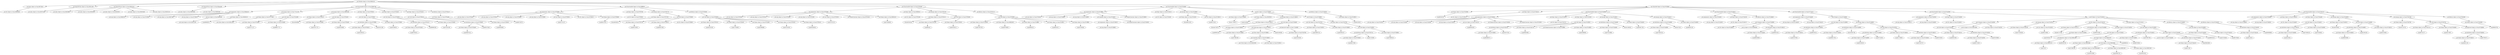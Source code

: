 strict digraph  {
<_ast.Str object at 0xa19663850>;
<_ast.Expr object at 0xa19674f10>;
<_ast.alias object at 0xa196701d0>;
<_ast.ImportFrom object at 0xa1962cc90>;
<_ast.alias object at 0xa19633fd0>;
<_ast.alias object at 0xa19633d10>;
<_ast.alias object at 0xa19633f10>;
<_ast.alias object at 0xa196335d0>;
<_ast.alias object at 0xa19633210>;
<_ast.ImportFrom object at 0xa18d81610>;
<_ast.alias object at 0xa19681890>;
<_ast.alias object at 0xa18d903d0>;
<_ast.ImportFrom object at 0xa18daead0>;
<_ast.arg object at 0xa1968d210>;
<_ast.arg object at 0xa1973f350>;
<_ast.arg object at 0xa19687490>;
<_ast.arg object at 0xa1975fd10>;
<_ast.Load object at 0x10295c1d0>;
<_ast.List object at 0xa18a8ecd0>;
<_ast.Name object at 0xa19606310>;
Load6668022;
<_ast.arguments object at 0xa18d6ab10>;
<_ast.Store object at 0x10295c290>;
<_ast.Name object at 0xa19757e90>;
<_ast.Name object at 0xa197f3d90>;
Load1471127;
<_ast.Name object at 0xa197f3dd0>;
Load8697772;
<_ast.Call object at 0xa197bc990>;
<_ast.Assign object at 0xa1751e150>;
<_ast.Name object at 0xa197f3e10>;
Store3648865;
<_ast.Name object at 0xa197f3e90>;
Load7047170;
<_ast.Name object at 0xa197f3ed0>;
Load3520069;
<_ast.Call object at 0xa197f3e50>;
<_ast.Assign object at 0xa1ddb34d0>;
<_ast.Name object at 0xa197f3d10>;
Load1595015;
<_ast.Attribute object at 0xa197f3f90>;
Load1051246;
<_ast.Name object at 0xa197f3fd0>;
Load5206624;
<_ast.Call object at 0xa197f3f50>;
<_ast.Expr object at 0xa197f3f10>;
<_ast.Name object at 0xa197f3cd0>;
Load8706251;
<_ast.Attribute object at 0xa197f3c10>;
Load9668248;
<_ast.Name object at 0xa197f3b90>;
Load7420109;
<_ast.Call object at 0xa197f3d50>;
<_ast.Expr object at 0xa197f3c90>;
<_ast.Name object at 0xa197f3a90>;
Load5897014;
<_ast.Attribute object at 0xa197f3bd0>;
Load8237040;
<_ast.Name object at 0xa197f3b50>;
Load9300892;
<_ast.Call object at 0xa197f3b10>;
<_ast.Expr object at 0xa197f3c50>;
<_ast.Name object at 0xa197f3ad0>;
Load6576578;
<_ast.Return object at 0xa197f3a10>;
<_ast.FunctionDef object at 0xa18d907d0>;
<_ast.arg object at 0xa197f3a50>;
<_ast.arg object at 0xa197f3910>;
<_ast.arg object at 0xa197f39d0>;
<_ast.arg object at 0xa197f3890>;
<_ast.List object at 0xa197f3950>;
Load2731107;
<_ast.Str object at 0xa197f3810>;
<_ast.Name object at 0xa197f38d0>;
Load6457810;
<_ast.arguments object at 0xa197f3990>;
<_ast.Str object at 0xa197f3850>;
<_ast.Expr object at 0xa197f3790>;
<_ast.Name object at 0xa197f37d0>;
Store9039547;
<_ast.Name object at 0xa197f3750>;
Load9155582;
<_ast.Name object at 0xa197f3610>;
Load8353768;
<_ast.Str object at 0xa197f36d0>;
<_ast.Call object at 0xa197f3690>;
<_ast.Assign object at 0xa197f3710>;
<_ast.Name object at 0xa197f3510>;
Load4225526;
<_ast.Name object at 0xa197f35d0>;
Load1730493;
<_ast.Name object at 0xa197f3490>;
Load2396886;
<_ast.Name object at 0xa197f3550>;
Load1310520;
<_ast.Name object at 0xa197f3410>;
Load5456044;
<_ast.Call object at 0xa197f3650>;
<_ast.Return object at 0xa197f3590>;
<_ast.FunctionDef object at 0xa196ff050>;
<_ast.arg object at 0xa197f3450>;
<_ast.arg object at 0xa197f3310>;
<_ast.arg object at 0xa197f33d0>;
<_ast.arg object at 0xa197f3290>;
<_ast.List object at 0xa197f3350>;
Load7670218;
<_ast.NameConstant object at 0xa197f31d0>;
<_ast.Name object at 0xa1969cb10>;
Load7446565;
<_ast.arguments object at 0xa197f3390>;
<_ast.Str object at 0xa197f32d0>;
<_ast.Expr object at 0xa195f0610>;
<_ast.Name object at 0xa197f3210>;
Store6264444;
<_ast.Name object at 0xa197f3190>;
Load60442;
<_ast.Name object at 0xa197f3050>;
Load4183511;
<_ast.Call object at 0xa197f30d0>;
<_ast.Assign object at 0xa197f3150>;
<_ast.Name object at 0xa197ae0d0>;
Load2793738;
<_ast.Name object at 0xa19680c90>;
Load2978839;
<_ast.Name object at 0xa197eff90>;
Load386316;
<_ast.Name object at 0xa197eff10>;
Load835531;
<_ast.Name object at 0xa197effd0>;
Load1529040;
<_ast.Call object at 0xa197f3090>;
<_ast.Return object at 0xa197f3110>;
<_ast.FunctionDef object at 0xa197f34d0>;
<_ast.arg object at 0xa197efe10>;
<_ast.arg object at 0xa197efed0>;
<_ast.arg object at 0xa197efd90>;
<_ast.arg object at 0xa197efdd0>;
<_ast.arguments object at 0xa197efd10>;
<_ast.NameConstant object at 0xa197efc90>;
<_ast.Lambda object at 0xa197efe50>;
<_ast.NameConstant object at 0xa197efd50>;
<_ast.arguments object at 0xa197eff50>;
<_ast.Str object at 0xa197efcd0>;
<_ast.Expr object at 0xa197efc10>;
<_ast.Name object at 0xa197efc50>;
Store9623202;
<_ast.List object at 0xa197efb10>;
Load9473341;
<_ast.Assign object at 0xa197efb90>;
<_ast.Name object at 0xa197efa90>;
Store1740673;
<_ast.Name object at 0xa1962f550>;
Load1044997;
<_ast.Name object at 0xa197efa10>;
Store4373873;
<_ast.Name object at 0xa197ef950>;
Load9093191;
<_ast.Name object at 0xa197ef8d0>;
Load7399198;
<_ast.USub object at 0x102961950>;
<_ast.Num object at 0xa197ef910>;
<_ast.UnaryOp object at 0xa197ef850>;
<_ast.Slice object at 0xa197ef990>;
<_ast.Subscript object at 0xa197efa50>;
Load2436049;
<_ast.Name object at 0xa197ef7d0>;
Load1055330;
<_ast.keyword object at 0xa17c5e9d0>;
<_ast.Call object at 0xa197efad0>;
<_ast.Assign object at 0xa197efb50>;
<_ast.Name object at 0xa197ef810>;
Load1899716;
<_ast.Name object at 0xa197ef6d0>;
Load5395237;
<_ast.Call object at 0xa197ef750>;
<_ast.Name object at 0xa197ef5d0>;
Load3927639;
<_ast.Attribute object at 0xa197ef710>;
Load2132938;
<_ast.Name object at 0xa197ef690>;
Load7866318;
<_ast.Call object at 0xa197ef650>;
<_ast.Expr object at 0xa197ef790>;
<_ast.If object at 0xa197ef890>;
<_ast.For object at 0xa197efbd0>;
<_ast.Name object at 0xa197ef610>;
Load9429432;
<_ast.Return object at 0xa197ef550>;
<_ast.FunctionDef object at 0xa197efe90>;
<_ast.Name object at 0xa197ef590>;
Load6264252;
<_ast.Str object at 0xa197ef510>;
<_ast.Expr object at 0xa197ef410>;
<_ast.arg object at 0xa197ef310>;
<_ast.arg object at 0xa197ef3d0>;
<_ast.arg object at 0xa197ef290>;
<_ast.arg object at 0xa197ef350>;
<_ast.List object at 0xa197ef210>;
Load6404530;
<_ast.NameConstant object at 0xa197ef2d0>;
<_ast.NameConstant object at 0xa197ef190>;
<_ast.arguments object at 0xa197ef450>;
<_ast.Str object at 0xa197ef110>;
<_ast.Expr object at 0xa197ef250>;
<_ast.Name object at 0xa197ef090>;
Load8496572;
<_ast.Attribute object at 0xa197ef150>;
Load1927016;
<_ast.Name object at 0xa197ed710>;
Load6462882;
<_ast.NameConstant object at 0xa197edf90>;
<_ast.Name object at 0xa197edf50>;
Load2388093;
<_ast.Call object at 0xa197ef050>;
<_ast.Expr object at 0xa197ef1d0>;
<_ast.Name object at 0xa197ede90>;
Load7522886;
<_ast.Attribute object at 0xa197eded0>;
Store2188342;
<_ast.Name object at 0xa197ede50>;
Load5481736;
<_ast.Assign object at 0xa197edf10>;
<_ast.Name object at 0xa197edd90>;
Load7493134;
<_ast.Attribute object at 0xa197eddd0>;
Store47320;
<_ast.Name object at 0xa197edd50>;
Load6403129;
<_ast.Assign object at 0xa197ede10>;
<_ast.FunctionDef object at 0xa197ef390>;
<_ast.arg object at 0xa197edc90>;
<_ast.arguments object at 0xa197edcd0>;
<_ast.Str object at 0xa197edc10>;
<_ast.Expr object at 0xa197edc50>;
<_ast.Str object at 0xa197edb50>;
<_ast.In object at 0x1029690d0>;
<_ast.Name object at 0xa197edad0>;
Load6929008;
<_ast.Attribute object at 0xa197edb10>;
Load6945244;
<_ast.Compare object at 0xa197edb90>;
<_ast.Return object at 0xa197edbd0>;
<_ast.FunctionDef object at 0xa197edd10>;
<_ast.arg object at 0xa197eda50>;
<_ast.arg object at 0xa197eda10>;
<_ast.arguments object at 0xa197eda90>;
<_ast.Name object at 0xa197ed910>;
Load3197802;
<_ast.Attribute object at 0xa197ed950>;
Load8819524;
<_ast.Call object at 0xa197ed990>;
<_ast.Name object at 0xa197ed850>;
Load8091765;
<_ast.Attribute object at 0xa197ed890>;
Store5382708;
<_ast.Name object at 0xa197ed690>;
Load8788192;
<_ast.Attribute object at 0xa197ed6d0>;
Load5741933;
<_ast.Name object at 0xa197ed650>;
Load2179938;
<_ast.Name object at 0xa197ed5d0>;
Load7020757;
<_ast.Attribute object at 0xa197ed610>;
Load9135002;
<_ast.Call object at 0xa197ed790>;
<_ast.Assign object at 0xa197ed8d0>;
<_ast.If object at 0xa197ed9d0>;
<_ast.FunctionDef object at 0xa19770a10>;
<_ast.arg object at 0xa197ed510>;
<_ast.arg object at 0xa197ed4d0>;
<_ast.arguments object at 0xa197ed550>;
<_ast.Str object at 0xa197ed450>;
<_ast.Expr object at 0xa197ed490>;
<_ast.Name object at 0xa197ed310>;
Load6361065;
<_ast.Name object at 0xa197ed290>;
Load9270195;
<_ast.Attribute object at 0xa197ed2d0>;
Load3235999;
<_ast.Call object at 0xa197ed350>;
<_ast.Gt object at 0x102961d90>;
<_ast.Num object at 0xa197ed250>;
<_ast.Compare object at 0xa197ed3d0>;
<_ast.Name object at 0xa197ed1d0>;
Store7258209;
<_ast.List object at 0xa197ed190>;
Load6222690;
<_ast.Assign object at 0xa197ed210>;
<_ast.Name object at 0xa197ed110>;
Store9173766;
<_ast.Name object at 0xa197ed090>;
Load163522;
<_ast.Attribute object at 0xa197ed0d0>;
Load9331656;
<_ast.Name object at 0xa19692510>;
Load7242;
<_ast.Attribute object at 0xa19692c90>;
Load6506758;
<_ast.Name object at 0xa196928d0>;
Load7366198;
<_ast.Name object at 0xa19692bd0>;
Load4818366;
<_ast.Name object at 0xa19692cd0>;
Load1663753;
<_ast.Name object at 0xa196922d0>;
Load4953043;
<_ast.Call object at 0xa196929d0>;
<_ast.Tuple object at 0xa19692550>;
Load699014;
<_ast.Call object at 0xa19750050>;
<_ast.Expr object at 0xa197ed050>;
<_ast.For object at 0xa197ed150>;
<_ast.Name object at 0xa197ebfd0>;
Load6679634;
<_ast.Attribute object at 0xa197ebf10>;
Load7883796;
<_ast.Str object at 0xa197ebe90>;
<_ast.Name object at 0xa197ebe10>;
Load67163;
<_ast.Attribute object at 0xa197ebe50>;
Load3965090;
<_ast.Tuple object at 0xa197ebed0>;
Load9602610;
<_ast.Call object at 0xa197ebf50>;
<_ast.Expr object at 0xa19723310>;
<_ast.Name object at 0xa197ebd50>;
Load1324648;
<_ast.Name object at 0xa197ebd10>;
Load6476465;
<_ast.Call object at 0xa197ebd90>;
<_ast.Return object at 0xa197ebdd0>;
<_ast.Name object at 0xa197ebc50>;
Load514025;
<_ast.Attribute object at 0xa197ebc90>;
Load9498989;
<_ast.Return object at 0xa197ebcd0>;
<_ast.If object at 0xa197ed410>;
<_ast.FunctionDef object at 0xa197ed590>;
<_ast.arg object at 0xa197ebb90>;
<_ast.arg object at 0xa197ebb50>;
<_ast.arguments object at 0xa197ebbd0>;
<_ast.Str object at 0xa197ebad0>;
<_ast.Expr object at 0xa197ebb10>;
<_ast.Name object at 0xa197eb9d0>;
Load441954;
<_ast.Attribute object at 0xa197eba10>;
Load7286220;
<_ast.Name object at 0xa197eb990>;
Load7029843;
<_ast.Call object at 0xa197eba50>;
<_ast.Expr object at 0xa197eba90>;
<_ast.Name object at 0xa197eb910>;
Store9250942;
<_ast.Name object at 0xa197eb850>;
Load8605808;
<_ast.Attribute object at 0xa197eb890>;
Load2239159;
<_ast.Name object at 0xa197eb810>;
Load4216395;
<_ast.Call object at 0xa197eb8d0>;
<_ast.Assign object at 0xa197eb950>;
<_ast.Name object at 0xa197eb790>;
Store3119732;
<_ast.Name object at 0xa197eb710>;
Load9752277;
<_ast.Name object at 0xa197eb6d0>;
Load4327687;
<_ast.Name object at 0xa197eb610>;
Load4651181;
<_ast.Attribute object at 0xa197eb650>;
Load3790571;
<_ast.keyword object at 0xa197eb690>;
<_ast.Call object at 0xa197eb750>;
<_ast.Assign object at 0xa197eb7d0>;
<_ast.Name object at 0xa197eb590>;
Load8080794;
<_ast.Return object at 0xa197eb5d0>;
<_ast.FunctionDef object at 0xa197ebc10>;
<_ast.ClassDef object at 0xa197ef490>;
<_ast.Module object at 0xa18d8cb10>;
<_ast.Expr object at 0xa19674f10> -> <_ast.Str object at 0xa19663850>;
<_ast.ImportFrom object at 0xa1962cc90> -> <_ast.alias object at 0xa196701d0>;
<_ast.ImportFrom object at 0xa18d81610> -> <_ast.alias object at 0xa19633fd0>;
<_ast.ImportFrom object at 0xa18d81610> -> <_ast.alias object at 0xa19633d10>;
<_ast.ImportFrom object at 0xa18d81610> -> <_ast.alias object at 0xa19633f10>;
<_ast.ImportFrom object at 0xa18d81610> -> <_ast.alias object at 0xa196335d0>;
<_ast.ImportFrom object at 0xa18d81610> -> <_ast.alias object at 0xa19633210>;
<_ast.ImportFrom object at 0xa18daead0> -> <_ast.alias object at 0xa19681890>;
<_ast.ImportFrom object at 0xa18daead0> -> <_ast.alias object at 0xa18d903d0>;
<_ast.List object at 0xa18a8ecd0> -> <_ast.Load object at 0x10295c1d0>;
<_ast.Name object at 0xa19606310> -> Load6668022;
<_ast.arguments object at 0xa18d6ab10> -> <_ast.arg object at 0xa1968d210>;
<_ast.arguments object at 0xa18d6ab10> -> <_ast.arg object at 0xa1973f350>;
<_ast.arguments object at 0xa18d6ab10> -> <_ast.arg object at 0xa19687490>;
<_ast.arguments object at 0xa18d6ab10> -> <_ast.arg object at 0xa1975fd10>;
<_ast.arguments object at 0xa18d6ab10> -> <_ast.List object at 0xa18a8ecd0>;
<_ast.arguments object at 0xa18d6ab10> -> <_ast.Name object at 0xa19606310>;
<_ast.Name object at 0xa19757e90> -> <_ast.Store object at 0x10295c290>;
<_ast.Name object at 0xa197f3d90> -> Load1471127;
<_ast.Name object at 0xa197f3dd0> -> Load8697772;
<_ast.Call object at 0xa197bc990> -> <_ast.Name object at 0xa197f3d90>;
<_ast.Call object at 0xa197bc990> -> <_ast.Name object at 0xa197f3dd0>;
<_ast.Assign object at 0xa1751e150> -> <_ast.Name object at 0xa19757e90>;
<_ast.Assign object at 0xa1751e150> -> <_ast.Call object at 0xa197bc990>;
<_ast.Name object at 0xa197f3e10> -> Store3648865;
<_ast.Name object at 0xa197f3e90> -> Load7047170;
<_ast.Name object at 0xa197f3ed0> -> Load3520069;
<_ast.Call object at 0xa197f3e50> -> <_ast.Name object at 0xa197f3e90>;
<_ast.Call object at 0xa197f3e50> -> <_ast.Name object at 0xa197f3ed0>;
<_ast.Assign object at 0xa1ddb34d0> -> <_ast.Name object at 0xa197f3e10>;
<_ast.Assign object at 0xa1ddb34d0> -> <_ast.Call object at 0xa197f3e50>;
<_ast.Name object at 0xa197f3d10> -> Load1595015;
<_ast.Attribute object at 0xa197f3f90> -> <_ast.Name object at 0xa197f3d10>;
<_ast.Attribute object at 0xa197f3f90> -> Load1051246;
<_ast.Name object at 0xa197f3fd0> -> Load5206624;
<_ast.Call object at 0xa197f3f50> -> <_ast.Attribute object at 0xa197f3f90>;
<_ast.Call object at 0xa197f3f50> -> <_ast.Name object at 0xa197f3fd0>;
<_ast.Expr object at 0xa197f3f10> -> <_ast.Call object at 0xa197f3f50>;
<_ast.Name object at 0xa197f3cd0> -> Load8706251;
<_ast.Attribute object at 0xa197f3c10> -> <_ast.Name object at 0xa197f3cd0>;
<_ast.Attribute object at 0xa197f3c10> -> Load9668248;
<_ast.Name object at 0xa197f3b90> -> Load7420109;
<_ast.Call object at 0xa197f3d50> -> <_ast.Attribute object at 0xa197f3c10>;
<_ast.Call object at 0xa197f3d50> -> <_ast.Name object at 0xa197f3b90>;
<_ast.Expr object at 0xa197f3c90> -> <_ast.Call object at 0xa197f3d50>;
<_ast.Name object at 0xa197f3a90> -> Load5897014;
<_ast.Attribute object at 0xa197f3bd0> -> <_ast.Name object at 0xa197f3a90>;
<_ast.Attribute object at 0xa197f3bd0> -> Load8237040;
<_ast.Name object at 0xa197f3b50> -> Load9300892;
<_ast.Call object at 0xa197f3b10> -> <_ast.Attribute object at 0xa197f3bd0>;
<_ast.Call object at 0xa197f3b10> -> <_ast.Name object at 0xa197f3b50>;
<_ast.Expr object at 0xa197f3c50> -> <_ast.Call object at 0xa197f3b10>;
<_ast.Name object at 0xa197f3ad0> -> Load6576578;
<_ast.Return object at 0xa197f3a10> -> <_ast.Name object at 0xa197f3ad0>;
<_ast.FunctionDef object at 0xa18d907d0> -> <_ast.arguments object at 0xa18d6ab10>;
<_ast.FunctionDef object at 0xa18d907d0> -> <_ast.Assign object at 0xa1751e150>;
<_ast.FunctionDef object at 0xa18d907d0> -> <_ast.Assign object at 0xa1ddb34d0>;
<_ast.FunctionDef object at 0xa18d907d0> -> <_ast.Expr object at 0xa197f3f10>;
<_ast.FunctionDef object at 0xa18d907d0> -> <_ast.Expr object at 0xa197f3c90>;
<_ast.FunctionDef object at 0xa18d907d0> -> <_ast.Expr object at 0xa197f3c50>;
<_ast.FunctionDef object at 0xa18d907d0> -> <_ast.Return object at 0xa197f3a10>;
<_ast.List object at 0xa197f3950> -> Load2731107;
<_ast.Name object at 0xa197f38d0> -> Load6457810;
<_ast.arguments object at 0xa197f3990> -> <_ast.arg object at 0xa197f3a50>;
<_ast.arguments object at 0xa197f3990> -> <_ast.arg object at 0xa197f3910>;
<_ast.arguments object at 0xa197f3990> -> <_ast.arg object at 0xa197f39d0>;
<_ast.arguments object at 0xa197f3990> -> <_ast.arg object at 0xa197f3890>;
<_ast.arguments object at 0xa197f3990> -> <_ast.List object at 0xa197f3950>;
<_ast.arguments object at 0xa197f3990> -> <_ast.Str object at 0xa197f3810>;
<_ast.arguments object at 0xa197f3990> -> <_ast.Name object at 0xa197f38d0>;
<_ast.Expr object at 0xa197f3790> -> <_ast.Str object at 0xa197f3850>;
<_ast.Name object at 0xa197f37d0> -> Store9039547;
<_ast.Name object at 0xa197f3750> -> Load9155582;
<_ast.Name object at 0xa197f3610> -> Load8353768;
<_ast.Call object at 0xa197f3690> -> <_ast.Name object at 0xa197f3750>;
<_ast.Call object at 0xa197f3690> -> <_ast.Name object at 0xa197f3610>;
<_ast.Call object at 0xa197f3690> -> <_ast.Str object at 0xa197f36d0>;
<_ast.Assign object at 0xa197f3710> -> <_ast.Name object at 0xa197f37d0>;
<_ast.Assign object at 0xa197f3710> -> <_ast.Call object at 0xa197f3690>;
<_ast.Name object at 0xa197f3510> -> Load4225526;
<_ast.Name object at 0xa197f35d0> -> Load1730493;
<_ast.Name object at 0xa197f3490> -> Load2396886;
<_ast.Name object at 0xa197f3550> -> Load1310520;
<_ast.Name object at 0xa197f3410> -> Load5456044;
<_ast.Call object at 0xa197f3650> -> <_ast.Name object at 0xa197f3510>;
<_ast.Call object at 0xa197f3650> -> <_ast.Name object at 0xa197f35d0>;
<_ast.Call object at 0xa197f3650> -> <_ast.Name object at 0xa197f3490>;
<_ast.Call object at 0xa197f3650> -> <_ast.Name object at 0xa197f3550>;
<_ast.Call object at 0xa197f3650> -> <_ast.Name object at 0xa197f3410>;
<_ast.Return object at 0xa197f3590> -> <_ast.Call object at 0xa197f3650>;
<_ast.FunctionDef object at 0xa196ff050> -> <_ast.arguments object at 0xa197f3990>;
<_ast.FunctionDef object at 0xa196ff050> -> <_ast.Expr object at 0xa197f3790>;
<_ast.FunctionDef object at 0xa196ff050> -> <_ast.Assign object at 0xa197f3710>;
<_ast.FunctionDef object at 0xa196ff050> -> <_ast.Return object at 0xa197f3590>;
<_ast.List object at 0xa197f3350> -> Load7670218;
<_ast.Name object at 0xa1969cb10> -> Load7446565;
<_ast.arguments object at 0xa197f3390> -> <_ast.arg object at 0xa197f3450>;
<_ast.arguments object at 0xa197f3390> -> <_ast.arg object at 0xa197f3310>;
<_ast.arguments object at 0xa197f3390> -> <_ast.arg object at 0xa197f33d0>;
<_ast.arguments object at 0xa197f3390> -> <_ast.arg object at 0xa197f3290>;
<_ast.arguments object at 0xa197f3390> -> <_ast.List object at 0xa197f3350>;
<_ast.arguments object at 0xa197f3390> -> <_ast.NameConstant object at 0xa197f31d0>;
<_ast.arguments object at 0xa197f3390> -> <_ast.Name object at 0xa1969cb10>;
<_ast.Expr object at 0xa195f0610> -> <_ast.Str object at 0xa197f32d0>;
<_ast.Name object at 0xa197f3210> -> Store6264444;
<_ast.Name object at 0xa197f3190> -> Load60442;
<_ast.Name object at 0xa197f3050> -> Load4183511;
<_ast.Call object at 0xa197f30d0> -> <_ast.Name object at 0xa197f3190>;
<_ast.Call object at 0xa197f30d0> -> <_ast.Name object at 0xa197f3050>;
<_ast.Assign object at 0xa197f3150> -> <_ast.Name object at 0xa197f3210>;
<_ast.Assign object at 0xa197f3150> -> <_ast.Call object at 0xa197f30d0>;
<_ast.Name object at 0xa197ae0d0> -> Load2793738;
<_ast.Name object at 0xa19680c90> -> Load2978839;
<_ast.Name object at 0xa197eff90> -> Load386316;
<_ast.Name object at 0xa197eff10> -> Load835531;
<_ast.Name object at 0xa197effd0> -> Load1529040;
<_ast.Call object at 0xa197f3090> -> <_ast.Name object at 0xa197ae0d0>;
<_ast.Call object at 0xa197f3090> -> <_ast.Name object at 0xa19680c90>;
<_ast.Call object at 0xa197f3090> -> <_ast.Name object at 0xa197eff90>;
<_ast.Call object at 0xa197f3090> -> <_ast.Name object at 0xa197eff10>;
<_ast.Call object at 0xa197f3090> -> <_ast.Name object at 0xa197effd0>;
<_ast.Return object at 0xa197f3110> -> <_ast.Call object at 0xa197f3090>;
<_ast.FunctionDef object at 0xa197f34d0> -> <_ast.arguments object at 0xa197f3390>;
<_ast.FunctionDef object at 0xa197f34d0> -> <_ast.Expr object at 0xa195f0610>;
<_ast.FunctionDef object at 0xa197f34d0> -> <_ast.Assign object at 0xa197f3150>;
<_ast.FunctionDef object at 0xa197f34d0> -> <_ast.Return object at 0xa197f3110>;
<_ast.arguments object at 0xa197efd10> -> <_ast.arg object at 0xa197efdd0>;
<_ast.Lambda object at 0xa197efe50> -> <_ast.arguments object at 0xa197efd10>;
<_ast.Lambda object at 0xa197efe50> -> <_ast.NameConstant object at 0xa197efc90>;
<_ast.arguments object at 0xa197eff50> -> <_ast.arg object at 0xa197efe10>;
<_ast.arguments object at 0xa197eff50> -> <_ast.arg object at 0xa197efed0>;
<_ast.arguments object at 0xa197eff50> -> <_ast.arg object at 0xa197efd90>;
<_ast.arguments object at 0xa197eff50> -> <_ast.Lambda object at 0xa197efe50>;
<_ast.arguments object at 0xa197eff50> -> <_ast.NameConstant object at 0xa197efd50>;
<_ast.Expr object at 0xa197efc10> -> <_ast.Str object at 0xa197efcd0>;
<_ast.Name object at 0xa197efc50> -> Store9623202;
<_ast.List object at 0xa197efb10> -> Load9473341;
<_ast.Assign object at 0xa197efb90> -> <_ast.Name object at 0xa197efc50>;
<_ast.Assign object at 0xa197efb90> -> <_ast.List object at 0xa197efb10>;
<_ast.Name object at 0xa197efa90> -> Store1740673;
<_ast.Name object at 0xa1962f550> -> Load1044997;
<_ast.Name object at 0xa197efa10> -> Store4373873;
<_ast.Name object at 0xa197ef950> -> Load9093191;
<_ast.Name object at 0xa197ef8d0> -> Load7399198;
<_ast.UnaryOp object at 0xa197ef850> -> <_ast.USub object at 0x102961950>;
<_ast.UnaryOp object at 0xa197ef850> -> <_ast.Num object at 0xa197ef910>;
<_ast.Slice object at 0xa197ef990> -> <_ast.UnaryOp object at 0xa197ef850>;
<_ast.Subscript object at 0xa197efa50> -> <_ast.Name object at 0xa197ef8d0>;
<_ast.Subscript object at 0xa197efa50> -> <_ast.Slice object at 0xa197ef990>;
<_ast.Subscript object at 0xa197efa50> -> Load2436049;
<_ast.Name object at 0xa197ef7d0> -> Load1055330;
<_ast.keyword object at 0xa17c5e9d0> -> <_ast.Name object at 0xa197ef7d0>;
<_ast.Call object at 0xa197efad0> -> <_ast.Name object at 0xa197ef950>;
<_ast.Call object at 0xa197efad0> -> <_ast.Subscript object at 0xa197efa50>;
<_ast.Call object at 0xa197efad0> -> <_ast.keyword object at 0xa17c5e9d0>;
<_ast.Assign object at 0xa197efb50> -> <_ast.Name object at 0xa197efa10>;
<_ast.Assign object at 0xa197efb50> -> <_ast.Call object at 0xa197efad0>;
<_ast.Name object at 0xa197ef810> -> Load1899716;
<_ast.Name object at 0xa197ef6d0> -> Load5395237;
<_ast.Call object at 0xa197ef750> -> <_ast.Name object at 0xa197ef810>;
<_ast.Call object at 0xa197ef750> -> <_ast.Name object at 0xa197ef6d0>;
<_ast.Name object at 0xa197ef5d0> -> Load3927639;
<_ast.Attribute object at 0xa197ef710> -> <_ast.Name object at 0xa197ef5d0>;
<_ast.Attribute object at 0xa197ef710> -> Load2132938;
<_ast.Name object at 0xa197ef690> -> Load7866318;
<_ast.Call object at 0xa197ef650> -> <_ast.Attribute object at 0xa197ef710>;
<_ast.Call object at 0xa197ef650> -> <_ast.Name object at 0xa197ef690>;
<_ast.Expr object at 0xa197ef790> -> <_ast.Call object at 0xa197ef650>;
<_ast.If object at 0xa197ef890> -> <_ast.Call object at 0xa197ef750>;
<_ast.If object at 0xa197ef890> -> <_ast.Expr object at 0xa197ef790>;
<_ast.For object at 0xa197efbd0> -> <_ast.Name object at 0xa197efa90>;
<_ast.For object at 0xa197efbd0> -> <_ast.Name object at 0xa1962f550>;
<_ast.For object at 0xa197efbd0> -> <_ast.Assign object at 0xa197efb50>;
<_ast.For object at 0xa197efbd0> -> <_ast.If object at 0xa197ef890>;
<_ast.Name object at 0xa197ef610> -> Load9429432;
<_ast.Return object at 0xa197ef550> -> <_ast.Name object at 0xa197ef610>;
<_ast.FunctionDef object at 0xa197efe90> -> <_ast.arguments object at 0xa197eff50>;
<_ast.FunctionDef object at 0xa197efe90> -> <_ast.Expr object at 0xa197efc10>;
<_ast.FunctionDef object at 0xa197efe90> -> <_ast.Assign object at 0xa197efb90>;
<_ast.FunctionDef object at 0xa197efe90> -> <_ast.For object at 0xa197efbd0>;
<_ast.FunctionDef object at 0xa197efe90> -> <_ast.Return object at 0xa197ef550>;
<_ast.Name object at 0xa197ef590> -> Load6264252;
<_ast.Expr object at 0xa197ef410> -> <_ast.Str object at 0xa197ef510>;
<_ast.List object at 0xa197ef210> -> Load6404530;
<_ast.arguments object at 0xa197ef450> -> <_ast.arg object at 0xa197ef310>;
<_ast.arguments object at 0xa197ef450> -> <_ast.arg object at 0xa197ef3d0>;
<_ast.arguments object at 0xa197ef450> -> <_ast.arg object at 0xa197ef290>;
<_ast.arguments object at 0xa197ef450> -> <_ast.arg object at 0xa197ef350>;
<_ast.arguments object at 0xa197ef450> -> <_ast.List object at 0xa197ef210>;
<_ast.arguments object at 0xa197ef450> -> <_ast.NameConstant object at 0xa197ef2d0>;
<_ast.arguments object at 0xa197ef450> -> <_ast.NameConstant object at 0xa197ef190>;
<_ast.Expr object at 0xa197ef250> -> <_ast.Str object at 0xa197ef110>;
<_ast.Name object at 0xa197ef090> -> Load8496572;
<_ast.Attribute object at 0xa197ef150> -> <_ast.Name object at 0xa197ef090>;
<_ast.Attribute object at 0xa197ef150> -> Load1927016;
<_ast.Name object at 0xa197ed710> -> Load6462882;
<_ast.Name object at 0xa197edf50> -> Load2388093;
<_ast.Call object at 0xa197ef050> -> <_ast.Attribute object at 0xa197ef150>;
<_ast.Call object at 0xa197ef050> -> <_ast.Name object at 0xa197ed710>;
<_ast.Call object at 0xa197ef050> -> <_ast.NameConstant object at 0xa197edf90>;
<_ast.Call object at 0xa197ef050> -> <_ast.Name object at 0xa197edf50>;
<_ast.Expr object at 0xa197ef1d0> -> <_ast.Call object at 0xa197ef050>;
<_ast.Name object at 0xa197ede90> -> Load7522886;
<_ast.Attribute object at 0xa197eded0> -> <_ast.Name object at 0xa197ede90>;
<_ast.Attribute object at 0xa197eded0> -> Store2188342;
<_ast.Name object at 0xa197ede50> -> Load5481736;
<_ast.Assign object at 0xa197edf10> -> <_ast.Attribute object at 0xa197eded0>;
<_ast.Assign object at 0xa197edf10> -> <_ast.Name object at 0xa197ede50>;
<_ast.Name object at 0xa197edd90> -> Load7493134;
<_ast.Attribute object at 0xa197eddd0> -> <_ast.Name object at 0xa197edd90>;
<_ast.Attribute object at 0xa197eddd0> -> Store47320;
<_ast.Name object at 0xa197edd50> -> Load6403129;
<_ast.Assign object at 0xa197ede10> -> <_ast.Attribute object at 0xa197eddd0>;
<_ast.Assign object at 0xa197ede10> -> <_ast.Name object at 0xa197edd50>;
<_ast.FunctionDef object at 0xa197ef390> -> <_ast.arguments object at 0xa197ef450>;
<_ast.FunctionDef object at 0xa197ef390> -> <_ast.Expr object at 0xa197ef250>;
<_ast.FunctionDef object at 0xa197ef390> -> <_ast.Expr object at 0xa197ef1d0>;
<_ast.FunctionDef object at 0xa197ef390> -> <_ast.Assign object at 0xa197edf10>;
<_ast.FunctionDef object at 0xa197ef390> -> <_ast.Assign object at 0xa197ede10>;
<_ast.arguments object at 0xa197edcd0> -> <_ast.arg object at 0xa197edc90>;
<_ast.Expr object at 0xa197edc50> -> <_ast.Str object at 0xa197edc10>;
<_ast.Name object at 0xa197edad0> -> Load6929008;
<_ast.Attribute object at 0xa197edb10> -> <_ast.Name object at 0xa197edad0>;
<_ast.Attribute object at 0xa197edb10> -> Load6945244;
<_ast.Compare object at 0xa197edb90> -> <_ast.Str object at 0xa197edb50>;
<_ast.Compare object at 0xa197edb90> -> <_ast.In object at 0x1029690d0>;
<_ast.Compare object at 0xa197edb90> -> <_ast.Attribute object at 0xa197edb10>;
<_ast.Return object at 0xa197edbd0> -> <_ast.Compare object at 0xa197edb90>;
<_ast.FunctionDef object at 0xa197edd10> -> <_ast.arguments object at 0xa197edcd0>;
<_ast.FunctionDef object at 0xa197edd10> -> <_ast.Expr object at 0xa197edc50>;
<_ast.FunctionDef object at 0xa197edd10> -> <_ast.Return object at 0xa197edbd0>;
<_ast.arguments object at 0xa197eda90> -> <_ast.arg object at 0xa197eda50>;
<_ast.arguments object at 0xa197eda90> -> <_ast.arg object at 0xa197eda10>;
<_ast.Name object at 0xa197ed910> -> Load3197802;
<_ast.Attribute object at 0xa197ed950> -> <_ast.Name object at 0xa197ed910>;
<_ast.Attribute object at 0xa197ed950> -> Load8819524;
<_ast.Call object at 0xa197ed990> -> <_ast.Attribute object at 0xa197ed950>;
<_ast.Name object at 0xa197ed850> -> Load8091765;
<_ast.Attribute object at 0xa197ed890> -> <_ast.Name object at 0xa197ed850>;
<_ast.Attribute object at 0xa197ed890> -> Store5382708;
<_ast.Name object at 0xa197ed690> -> Load8788192;
<_ast.Attribute object at 0xa197ed6d0> -> <_ast.Name object at 0xa197ed690>;
<_ast.Attribute object at 0xa197ed6d0> -> Load5741933;
<_ast.Name object at 0xa197ed650> -> Load2179938;
<_ast.Name object at 0xa197ed5d0> -> Load7020757;
<_ast.Attribute object at 0xa197ed610> -> <_ast.Name object at 0xa197ed5d0>;
<_ast.Attribute object at 0xa197ed610> -> Load9135002;
<_ast.Call object at 0xa197ed790> -> <_ast.Attribute object at 0xa197ed6d0>;
<_ast.Call object at 0xa197ed790> -> <_ast.Name object at 0xa197ed650>;
<_ast.Call object at 0xa197ed790> -> <_ast.Attribute object at 0xa197ed610>;
<_ast.Assign object at 0xa197ed8d0> -> <_ast.Attribute object at 0xa197ed890>;
<_ast.Assign object at 0xa197ed8d0> -> <_ast.Call object at 0xa197ed790>;
<_ast.If object at 0xa197ed9d0> -> <_ast.Call object at 0xa197ed990>;
<_ast.If object at 0xa197ed9d0> -> <_ast.Assign object at 0xa197ed8d0>;
<_ast.FunctionDef object at 0xa19770a10> -> <_ast.arguments object at 0xa197eda90>;
<_ast.FunctionDef object at 0xa19770a10> -> <_ast.If object at 0xa197ed9d0>;
<_ast.arguments object at 0xa197ed550> -> <_ast.arg object at 0xa197ed510>;
<_ast.arguments object at 0xa197ed550> -> <_ast.arg object at 0xa197ed4d0>;
<_ast.Expr object at 0xa197ed490> -> <_ast.Str object at 0xa197ed450>;
<_ast.Name object at 0xa197ed310> -> Load6361065;
<_ast.Name object at 0xa197ed290> -> Load9270195;
<_ast.Attribute object at 0xa197ed2d0> -> <_ast.Name object at 0xa197ed290>;
<_ast.Attribute object at 0xa197ed2d0> -> Load3235999;
<_ast.Call object at 0xa197ed350> -> <_ast.Name object at 0xa197ed310>;
<_ast.Call object at 0xa197ed350> -> <_ast.Attribute object at 0xa197ed2d0>;
<_ast.Compare object at 0xa197ed3d0> -> <_ast.Call object at 0xa197ed350>;
<_ast.Compare object at 0xa197ed3d0> -> <_ast.Gt object at 0x102961d90>;
<_ast.Compare object at 0xa197ed3d0> -> <_ast.Num object at 0xa197ed250>;
<_ast.Name object at 0xa197ed1d0> -> Store7258209;
<_ast.List object at 0xa197ed190> -> Load6222690;
<_ast.Assign object at 0xa197ed210> -> <_ast.Name object at 0xa197ed1d0>;
<_ast.Assign object at 0xa197ed210> -> <_ast.List object at 0xa197ed190>;
<_ast.Name object at 0xa197ed110> -> Store9173766;
<_ast.Name object at 0xa197ed090> -> Load163522;
<_ast.Attribute object at 0xa197ed0d0> -> <_ast.Name object at 0xa197ed090>;
<_ast.Attribute object at 0xa197ed0d0> -> Load9331656;
<_ast.Name object at 0xa19692510> -> Load7242;
<_ast.Attribute object at 0xa19692c90> -> <_ast.Name object at 0xa19692510>;
<_ast.Attribute object at 0xa19692c90> -> Load6506758;
<_ast.Name object at 0xa196928d0> -> Load7366198;
<_ast.Name object at 0xa19692bd0> -> Load4818366;
<_ast.Name object at 0xa19692cd0> -> Load1663753;
<_ast.Name object at 0xa196922d0> -> Load4953043;
<_ast.Call object at 0xa196929d0> -> <_ast.Name object at 0xa19692bd0>;
<_ast.Call object at 0xa196929d0> -> <_ast.Name object at 0xa19692cd0>;
<_ast.Call object at 0xa196929d0> -> <_ast.Name object at 0xa196922d0>;
<_ast.Tuple object at 0xa19692550> -> <_ast.Name object at 0xa196928d0>;
<_ast.Tuple object at 0xa19692550> -> <_ast.Call object at 0xa196929d0>;
<_ast.Tuple object at 0xa19692550> -> Load699014;
<_ast.Call object at 0xa19750050> -> <_ast.Attribute object at 0xa19692c90>;
<_ast.Call object at 0xa19750050> -> <_ast.Tuple object at 0xa19692550>;
<_ast.Expr object at 0xa197ed050> -> <_ast.Call object at 0xa19750050>;
<_ast.For object at 0xa197ed150> -> <_ast.Name object at 0xa197ed110>;
<_ast.For object at 0xa197ed150> -> <_ast.Attribute object at 0xa197ed0d0>;
<_ast.For object at 0xa197ed150> -> <_ast.Expr object at 0xa197ed050>;
<_ast.Name object at 0xa197ebfd0> -> Load6679634;
<_ast.Attribute object at 0xa197ebf10> -> <_ast.Name object at 0xa197ebfd0>;
<_ast.Attribute object at 0xa197ebf10> -> Load7883796;
<_ast.Name object at 0xa197ebe10> -> Load67163;
<_ast.Attribute object at 0xa197ebe50> -> <_ast.Name object at 0xa197ebe10>;
<_ast.Attribute object at 0xa197ebe50> -> Load3965090;
<_ast.Tuple object at 0xa197ebed0> -> <_ast.Str object at 0xa197ebe90>;
<_ast.Tuple object at 0xa197ebed0> -> <_ast.Attribute object at 0xa197ebe50>;
<_ast.Tuple object at 0xa197ebed0> -> Load9602610;
<_ast.Call object at 0xa197ebf50> -> <_ast.Attribute object at 0xa197ebf10>;
<_ast.Call object at 0xa197ebf50> -> <_ast.Tuple object at 0xa197ebed0>;
<_ast.Expr object at 0xa19723310> -> <_ast.Call object at 0xa197ebf50>;
<_ast.Name object at 0xa197ebd50> -> Load1324648;
<_ast.Name object at 0xa197ebd10> -> Load6476465;
<_ast.Call object at 0xa197ebd90> -> <_ast.Name object at 0xa197ebd50>;
<_ast.Call object at 0xa197ebd90> -> <_ast.Name object at 0xa197ebd10>;
<_ast.Return object at 0xa197ebdd0> -> <_ast.Call object at 0xa197ebd90>;
<_ast.Name object at 0xa197ebc50> -> Load514025;
<_ast.Attribute object at 0xa197ebc90> -> <_ast.Name object at 0xa197ebc50>;
<_ast.Attribute object at 0xa197ebc90> -> Load9498989;
<_ast.Return object at 0xa197ebcd0> -> <_ast.Attribute object at 0xa197ebc90>;
<_ast.If object at 0xa197ed410> -> <_ast.Compare object at 0xa197ed3d0>;
<_ast.If object at 0xa197ed410> -> <_ast.Assign object at 0xa197ed210>;
<_ast.If object at 0xa197ed410> -> <_ast.For object at 0xa197ed150>;
<_ast.If object at 0xa197ed410> -> <_ast.Expr object at 0xa19723310>;
<_ast.If object at 0xa197ed410> -> <_ast.Return object at 0xa197ebdd0>;
<_ast.If object at 0xa197ed410> -> <_ast.Return object at 0xa197ebcd0>;
<_ast.FunctionDef object at 0xa197ed590> -> <_ast.arguments object at 0xa197ed550>;
<_ast.FunctionDef object at 0xa197ed590> -> <_ast.Expr object at 0xa197ed490>;
<_ast.FunctionDef object at 0xa197ed590> -> <_ast.If object at 0xa197ed410>;
<_ast.arguments object at 0xa197ebbd0> -> <_ast.arg object at 0xa197ebb90>;
<_ast.arguments object at 0xa197ebbd0> -> <_ast.arg object at 0xa197ebb50>;
<_ast.Expr object at 0xa197ebb10> -> <_ast.Str object at 0xa197ebad0>;
<_ast.Name object at 0xa197eb9d0> -> Load441954;
<_ast.Attribute object at 0xa197eba10> -> <_ast.Name object at 0xa197eb9d0>;
<_ast.Attribute object at 0xa197eba10> -> Load7286220;
<_ast.Name object at 0xa197eb990> -> Load7029843;
<_ast.Call object at 0xa197eba50> -> <_ast.Attribute object at 0xa197eba10>;
<_ast.Call object at 0xa197eba50> -> <_ast.Name object at 0xa197eb990>;
<_ast.Expr object at 0xa197eba90> -> <_ast.Call object at 0xa197eba50>;
<_ast.Name object at 0xa197eb910> -> Store9250942;
<_ast.Name object at 0xa197eb850> -> Load8605808;
<_ast.Attribute object at 0xa197eb890> -> <_ast.Name object at 0xa197eb850>;
<_ast.Attribute object at 0xa197eb890> -> Load2239159;
<_ast.Name object at 0xa197eb810> -> Load4216395;
<_ast.Call object at 0xa197eb8d0> -> <_ast.Attribute object at 0xa197eb890>;
<_ast.Call object at 0xa197eb8d0> -> <_ast.Name object at 0xa197eb810>;
<_ast.Assign object at 0xa197eb950> -> <_ast.Name object at 0xa197eb910>;
<_ast.Assign object at 0xa197eb950> -> <_ast.Call object at 0xa197eb8d0>;
<_ast.Name object at 0xa197eb790> -> Store3119732;
<_ast.Name object at 0xa197eb710> -> Load9752277;
<_ast.Name object at 0xa197eb6d0> -> Load4327687;
<_ast.Name object at 0xa197eb610> -> Load4651181;
<_ast.Attribute object at 0xa197eb650> -> <_ast.Name object at 0xa197eb610>;
<_ast.Attribute object at 0xa197eb650> -> Load3790571;
<_ast.keyword object at 0xa197eb690> -> <_ast.Attribute object at 0xa197eb650>;
<_ast.Call object at 0xa197eb750> -> <_ast.Name object at 0xa197eb710>;
<_ast.Call object at 0xa197eb750> -> <_ast.Name object at 0xa197eb6d0>;
<_ast.Call object at 0xa197eb750> -> <_ast.keyword object at 0xa197eb690>;
<_ast.Assign object at 0xa197eb7d0> -> <_ast.Name object at 0xa197eb790>;
<_ast.Assign object at 0xa197eb7d0> -> <_ast.Call object at 0xa197eb750>;
<_ast.Name object at 0xa197eb590> -> Load8080794;
<_ast.Return object at 0xa197eb5d0> -> <_ast.Name object at 0xa197eb590>;
<_ast.FunctionDef object at 0xa197ebc10> -> <_ast.arguments object at 0xa197ebbd0>;
<_ast.FunctionDef object at 0xa197ebc10> -> <_ast.Expr object at 0xa197ebb10>;
<_ast.FunctionDef object at 0xa197ebc10> -> <_ast.Expr object at 0xa197eba90>;
<_ast.FunctionDef object at 0xa197ebc10> -> <_ast.Assign object at 0xa197eb950>;
<_ast.FunctionDef object at 0xa197ebc10> -> <_ast.Assign object at 0xa197eb7d0>;
<_ast.FunctionDef object at 0xa197ebc10> -> <_ast.Return object at 0xa197eb5d0>;
<_ast.ClassDef object at 0xa197ef490> -> <_ast.Name object at 0xa197ef590>;
<_ast.ClassDef object at 0xa197ef490> -> <_ast.Expr object at 0xa197ef410>;
<_ast.ClassDef object at 0xa197ef490> -> <_ast.FunctionDef object at 0xa197ef390>;
<_ast.ClassDef object at 0xa197ef490> -> <_ast.FunctionDef object at 0xa197edd10>;
<_ast.ClassDef object at 0xa197ef490> -> <_ast.FunctionDef object at 0xa19770a10>;
<_ast.ClassDef object at 0xa197ef490> -> <_ast.FunctionDef object at 0xa197ed590>;
<_ast.ClassDef object at 0xa197ef490> -> <_ast.FunctionDef object at 0xa197ebc10>;
<_ast.Module object at 0xa18d8cb10> -> <_ast.Expr object at 0xa19674f10>;
<_ast.Module object at 0xa18d8cb10> -> <_ast.ImportFrom object at 0xa1962cc90>;
<_ast.Module object at 0xa18d8cb10> -> <_ast.ImportFrom object at 0xa18d81610>;
<_ast.Module object at 0xa18d8cb10> -> <_ast.ImportFrom object at 0xa18daead0>;
<_ast.Module object at 0xa18d8cb10> -> <_ast.FunctionDef object at 0xa18d907d0>;
<_ast.Module object at 0xa18d8cb10> -> <_ast.FunctionDef object at 0xa196ff050>;
<_ast.Module object at 0xa18d8cb10> -> <_ast.FunctionDef object at 0xa197f34d0>;
<_ast.Module object at 0xa18d8cb10> -> <_ast.FunctionDef object at 0xa197efe90>;
<_ast.Module object at 0xa18d8cb10> -> <_ast.ClassDef object at 0xa197ef490>;
}
